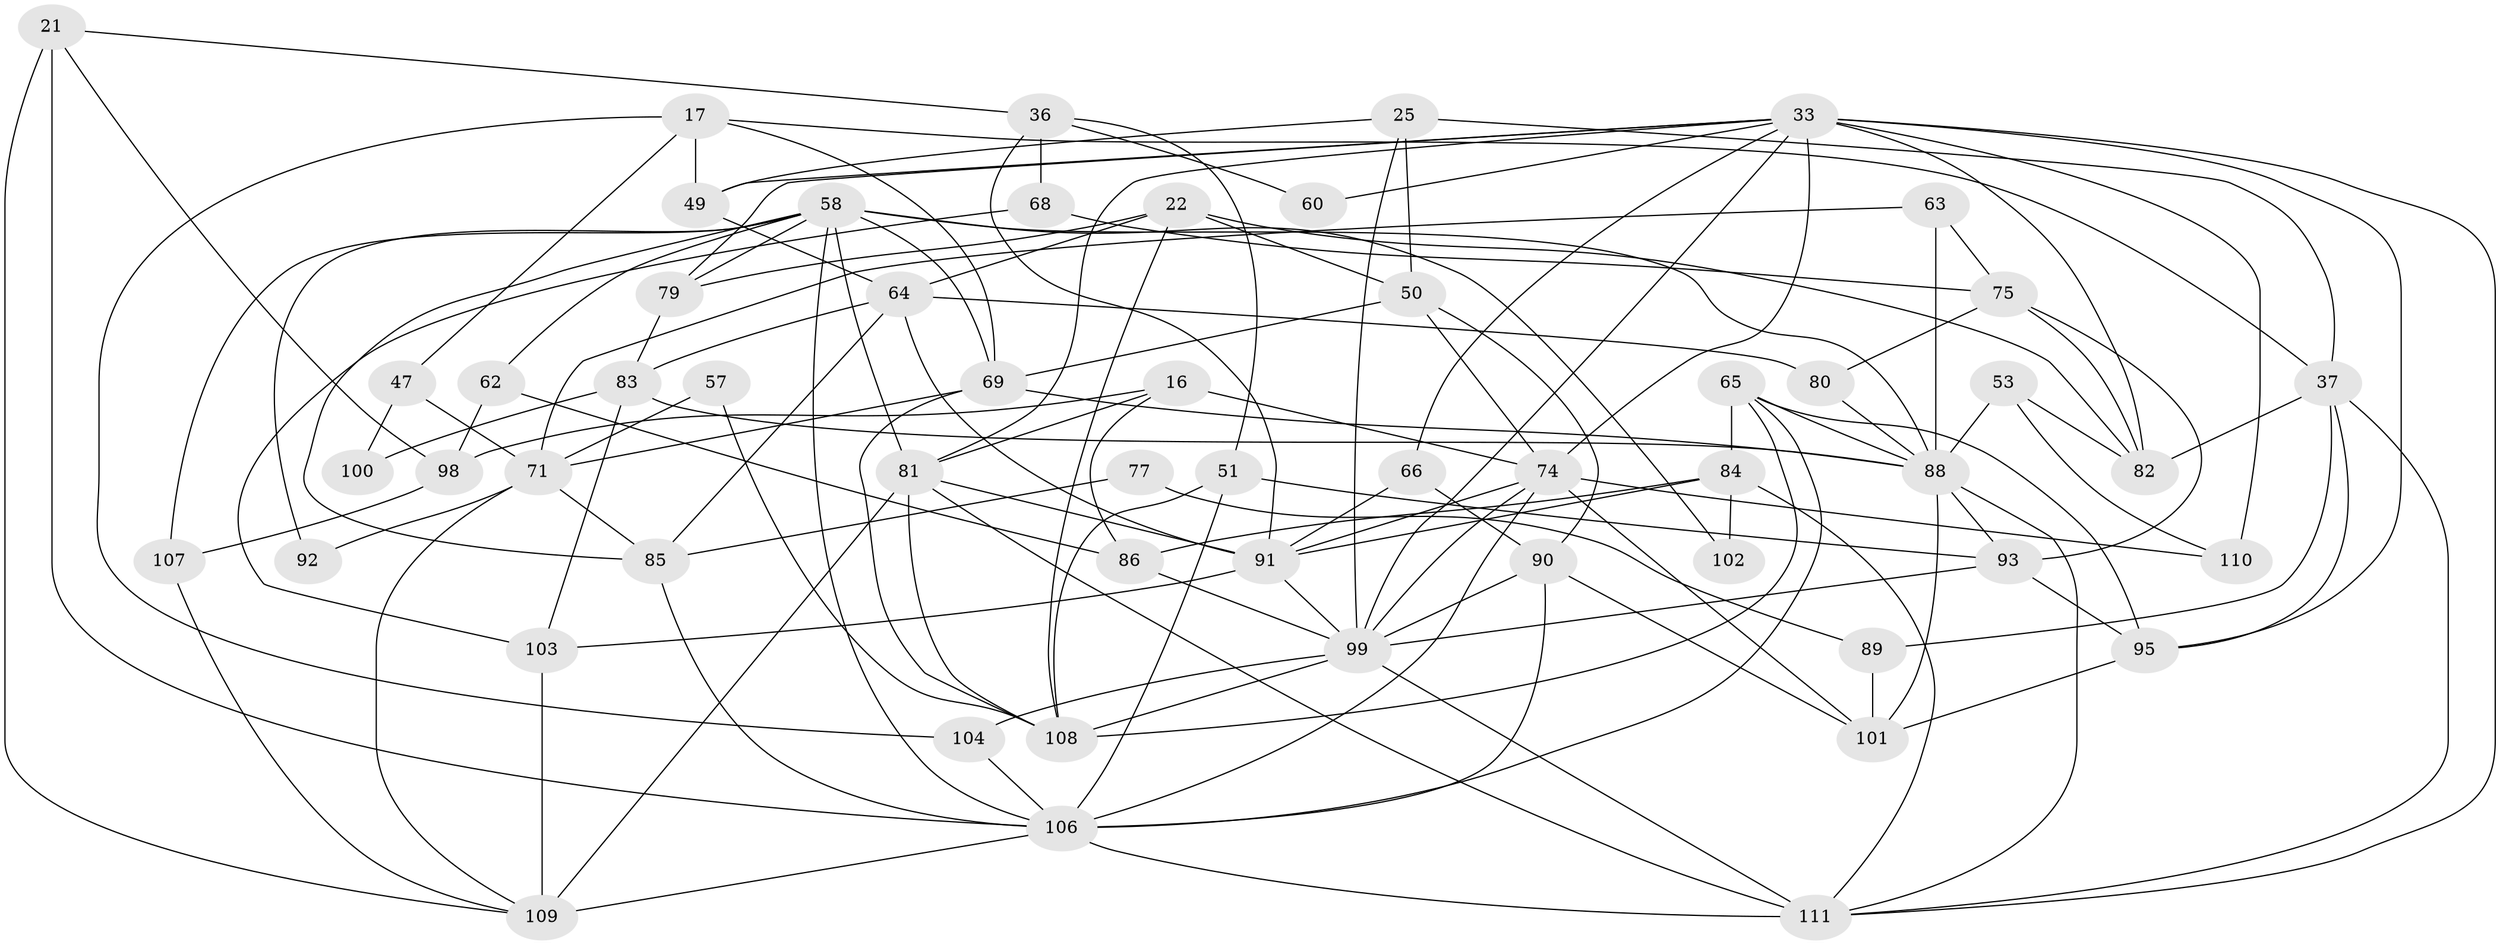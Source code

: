 // original degree distribution, {6: 0.07207207207207207, 5: 0.21621621621621623, 2: 0.13513513513513514, 3: 0.25225225225225223, 4: 0.27927927927927926, 8: 0.02702702702702703, 7: 0.018018018018018018}
// Generated by graph-tools (version 1.1) at 2025/50/03/09/25 04:50:08]
// undirected, 55 vertices, 135 edges
graph export_dot {
graph [start="1"]
  node [color=gray90,style=filled];
  16;
  17 [super="+12"];
  21;
  22 [super="+11"];
  25;
  33 [super="+28+27"];
  36;
  37 [super="+8"];
  47;
  49;
  50 [super="+43"];
  51;
  53;
  57;
  58 [super="+52+39+24"];
  60;
  62 [super="+46"];
  63;
  64 [super="+55"];
  65 [super="+31"];
  66;
  68 [super="+15"];
  69;
  71 [super="+2"];
  74 [super="+61"];
  75;
  77;
  79 [super="+59"];
  80;
  81 [super="+3+76"];
  82;
  83 [super="+78+54"];
  84 [super="+70"];
  85;
  86 [super="+38"];
  88 [super="+40+26+73"];
  89 [super="+32"];
  90 [super="+72"];
  91 [super="+6+56+67"];
  92;
  93 [super="+13"];
  95 [super="+44"];
  98 [super="+96"];
  99 [super="+9+87+97+94"];
  100;
  101;
  102;
  103 [super="+4"];
  104 [super="+20"];
  106 [super="+34"];
  107;
  108 [super="+30+42"];
  109 [super="+48"];
  110 [super="+23"];
  111 [super="+105"];
  16 -- 81 [weight=3];
  16 -- 98;
  16 -- 86;
  16 -- 74;
  17 -- 49 [weight=2];
  17 -- 69;
  17 -- 47;
  17 -- 37;
  17 -- 104;
  21 -- 106;
  21 -- 36;
  21 -- 109 [weight=2];
  21 -- 98;
  22 -- 82;
  22 -- 64;
  22 -- 79;
  22 -- 50;
  22 -- 108;
  25 -- 49;
  25 -- 37;
  25 -- 50;
  25 -- 99;
  33 -- 95;
  33 -- 66;
  33 -- 81;
  33 -- 74;
  33 -- 110 [weight=3];
  33 -- 79 [weight=2];
  33 -- 49;
  33 -- 82;
  33 -- 60;
  33 -- 111;
  33 -- 99;
  36 -- 51;
  36 -- 60;
  36 -- 68;
  36 -- 91;
  37 -- 82 [weight=2];
  37 -- 89;
  37 -- 95;
  37 -- 111;
  47 -- 71 [weight=2];
  47 -- 100;
  49 -- 64;
  50 -- 69;
  50 -- 74;
  50 -- 90;
  51 -- 93;
  51 -- 106;
  51 -- 108;
  53 -- 82;
  53 -- 110;
  53 -- 88 [weight=2];
  57 -- 108;
  57 -- 71;
  58 -- 106;
  58 -- 102;
  58 -- 69;
  58 -- 107;
  58 -- 62 [weight=2];
  58 -- 81 [weight=2];
  58 -- 85;
  58 -- 88;
  58 -- 92;
  58 -- 79;
  62 -- 86;
  62 -- 98 [weight=2];
  63 -- 75;
  63 -- 71;
  63 -- 88;
  64 -- 85 [weight=2];
  64 -- 80;
  64 -- 91;
  64 -- 83;
  65 -- 106 [weight=2];
  65 -- 84;
  65 -- 95;
  65 -- 88 [weight=2];
  65 -- 108 [weight=2];
  66 -- 91;
  66 -- 90;
  68 -- 75;
  68 -- 103;
  69 -- 88;
  69 -- 71;
  69 -- 108;
  71 -- 85;
  71 -- 92;
  71 -- 109;
  74 -- 91 [weight=2];
  74 -- 99;
  74 -- 101;
  74 -- 106;
  74 -- 110;
  75 -- 82;
  75 -- 80;
  75 -- 93;
  77 -- 85;
  77 -- 89;
  79 -- 83;
  80 -- 88;
  81 -- 109 [weight=2];
  81 -- 111;
  81 -- 108;
  81 -- 91;
  83 -- 103;
  83 -- 88 [weight=2];
  83 -- 100;
  84 -- 86;
  84 -- 102;
  84 -- 91;
  84 -- 111;
  85 -- 106;
  86 -- 99;
  88 -- 93 [weight=3];
  88 -- 101;
  88 -- 111;
  89 -- 101 [weight=2];
  90 -- 106;
  90 -- 99 [weight=2];
  90 -- 101;
  91 -- 103;
  91 -- 99 [weight=2];
  93 -- 99 [weight=2];
  93 -- 95;
  95 -- 101;
  98 -- 107;
  99 -- 111;
  99 -- 104;
  99 -- 108 [weight=2];
  103 -- 109 [weight=2];
  104 -- 106 [weight=2];
  106 -- 111 [weight=2];
  106 -- 109;
  107 -- 109;
}
